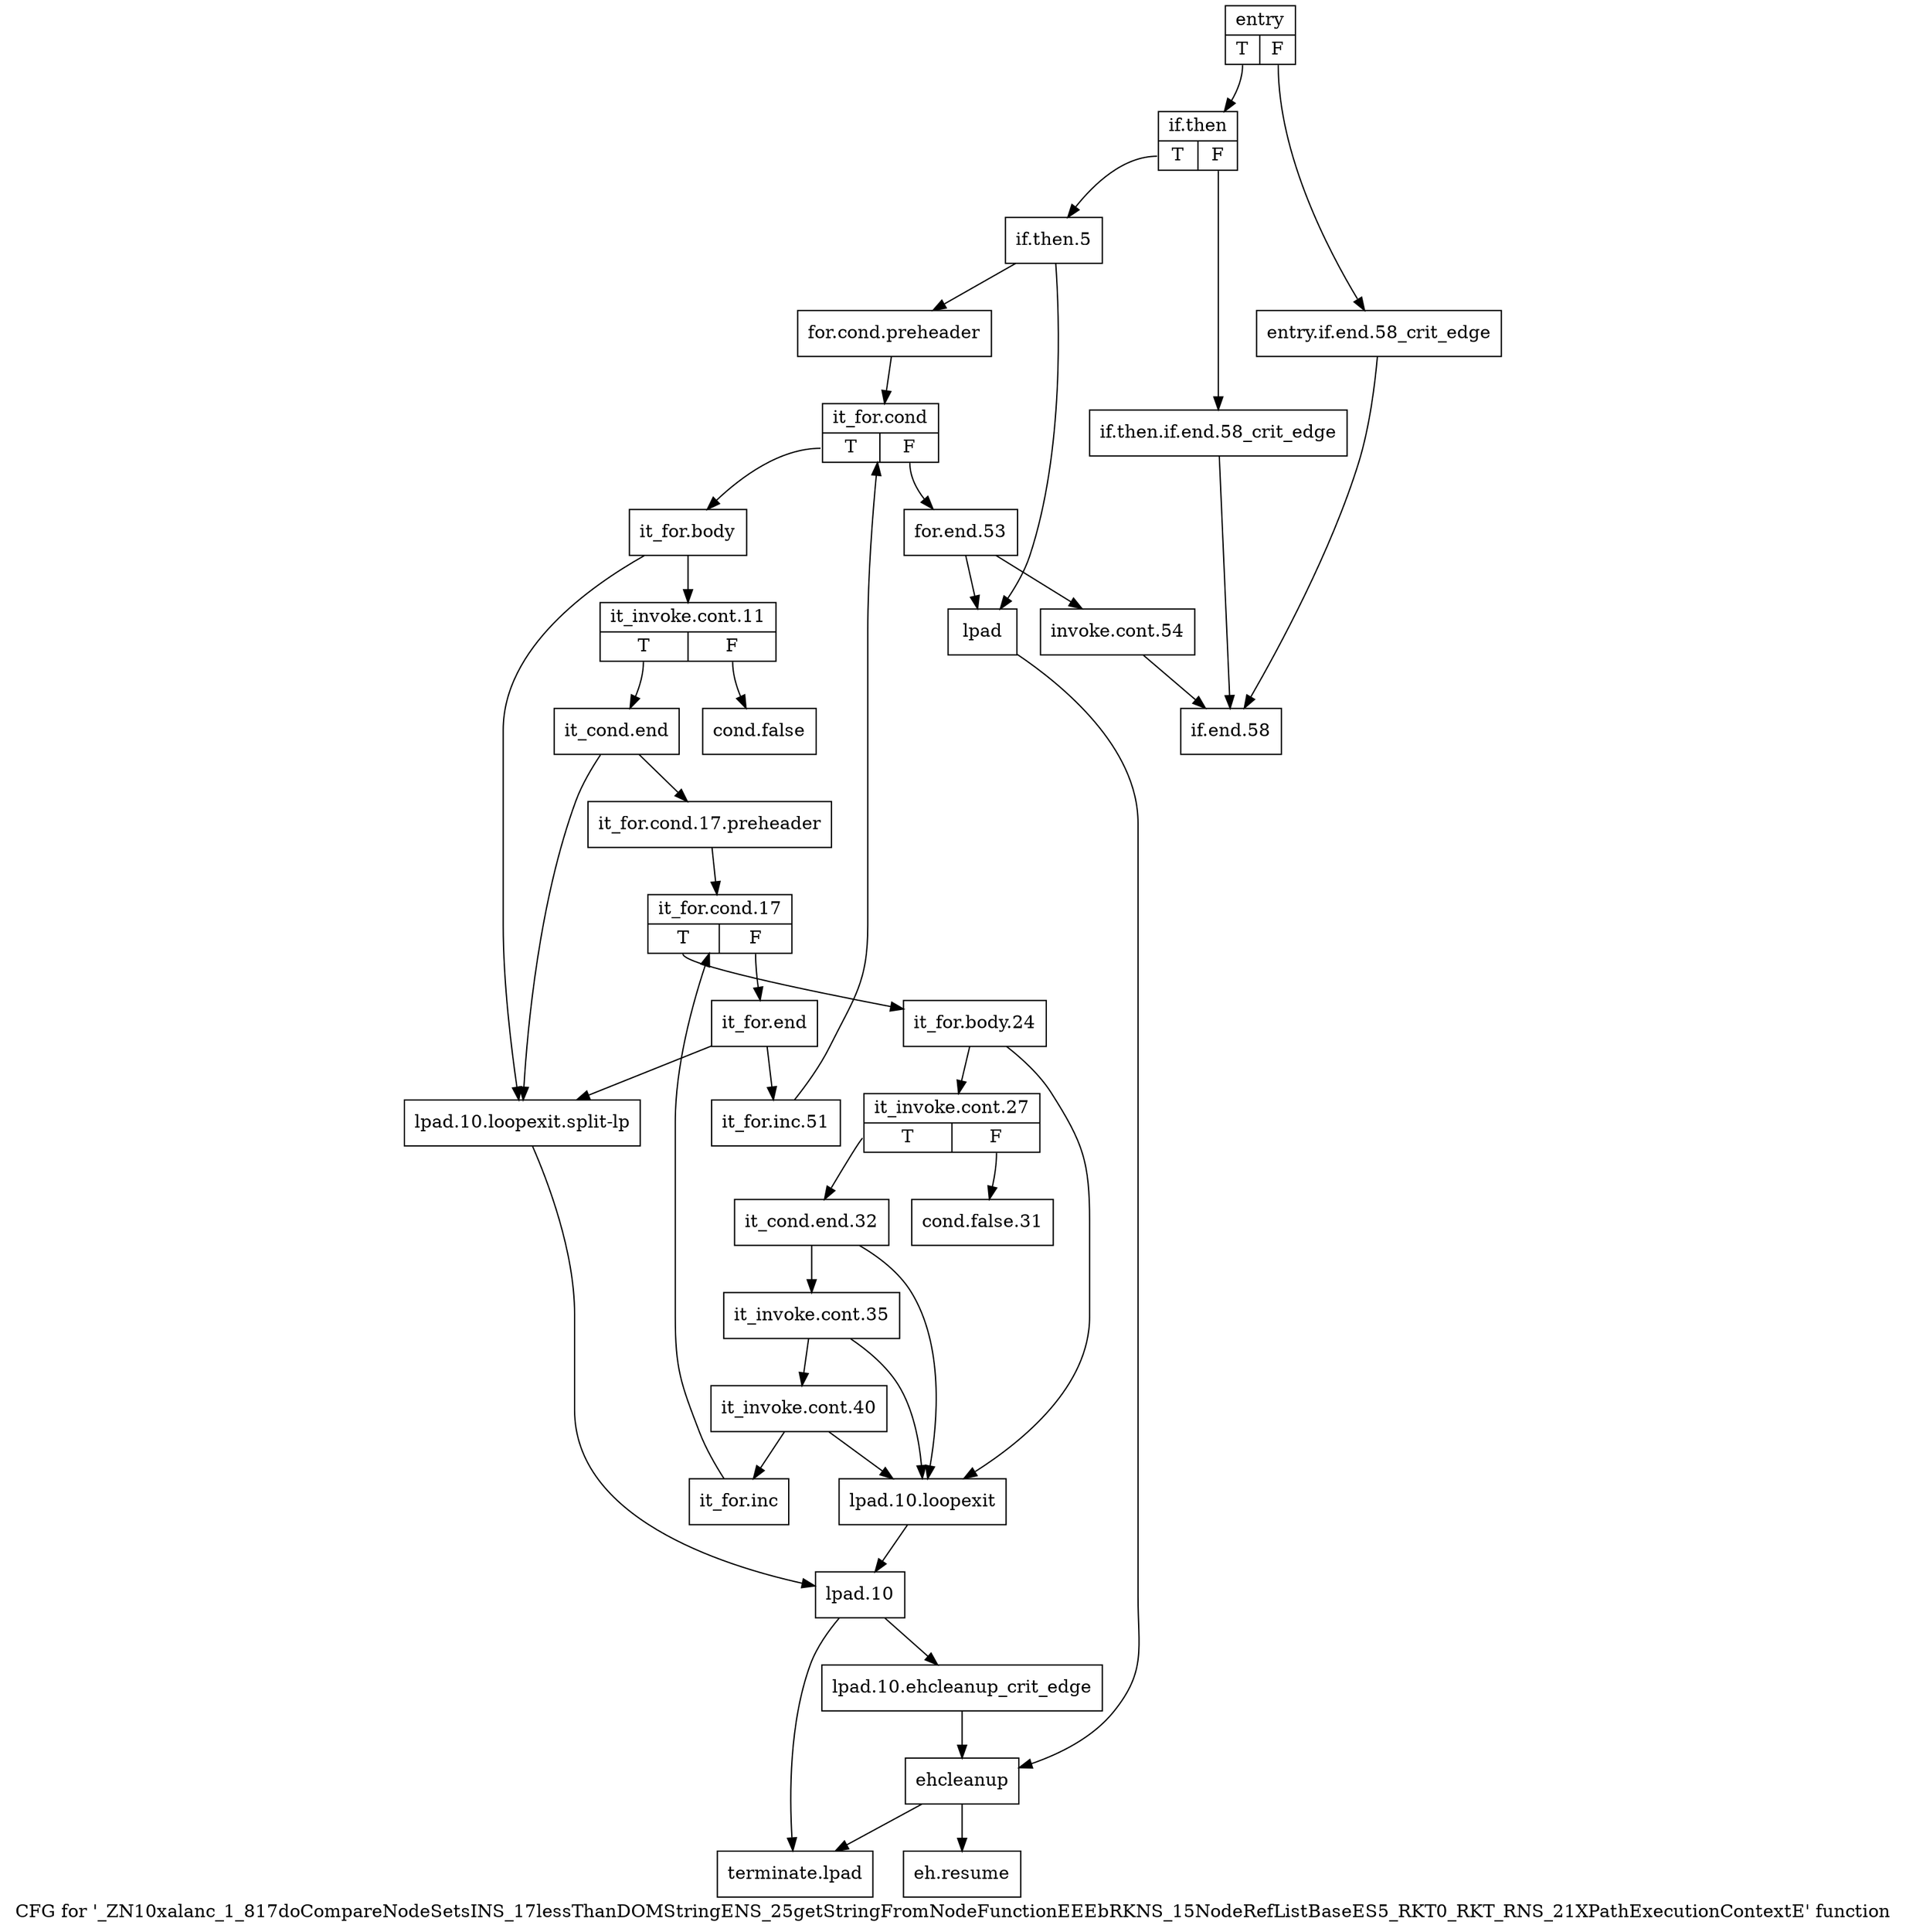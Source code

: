 digraph "CFG for '_ZN10xalanc_1_817doCompareNodeSetsINS_17lessThanDOMStringENS_25getStringFromNodeFunctionEEEbRKNS_15NodeRefListBaseES5_RKT0_RKT_RNS_21XPathExecutionContextE' function" {
	label="CFG for '_ZN10xalanc_1_817doCompareNodeSetsINS_17lessThanDOMStringENS_25getStringFromNodeFunctionEEEbRKNS_15NodeRefListBaseES5_RKT0_RKT_RNS_21XPathExecutionContextE' function";

	Node0x6514f40 [shape=record,label="{entry|{<s0>T|<s1>F}}"];
	Node0x6514f40:s0 -> Node0x6514fe0;
	Node0x6514f40:s1 -> Node0x6514f90;
	Node0x6514f90 [shape=record,label="{entry.if.end.58_crit_edge}"];
	Node0x6514f90 -> Node0x65158a0;
	Node0x6514fe0 [shape=record,label="{if.then|{<s0>T|<s1>F}}"];
	Node0x6514fe0:s0 -> Node0x6515080;
	Node0x6514fe0:s1 -> Node0x6515030;
	Node0x6515030 [shape=record,label="{if.then.if.end.58_crit_edge}"];
	Node0x6515030 -> Node0x65158a0;
	Node0x6515080 [shape=record,label="{if.then.5}"];
	Node0x6515080 -> Node0x65150d0;
	Node0x6515080 -> Node0x6515260;
	Node0x65150d0 [shape=record,label="{for.cond.preheader}"];
	Node0x65150d0 -> Node0x6515120;
	Node0x6515120 [shape=record,label="{it_for.cond|{<s0>T|<s1>F}}"];
	Node0x6515120:s0 -> Node0x6515170;
	Node0x6515120:s1 -> Node0x65157b0;
	Node0x6515170 [shape=record,label="{it_for.body}"];
	Node0x6515170 -> Node0x65151c0;
	Node0x6515170 -> Node0x6515300;
	Node0x65151c0 [shape=record,label="{it_invoke.cont.11|{<s0>T|<s1>F}}"];
	Node0x65151c0:s0 -> Node0x65153f0;
	Node0x65151c0:s1 -> Node0x6515210;
	Node0x6515210 [shape=record,label="{cond.false}"];
	Node0x6515260 [shape=record,label="{lpad}"];
	Node0x6515260 -> Node0x6515850;
	Node0x65152b0 [shape=record,label="{lpad.10.loopexit}"];
	Node0x65152b0 -> Node0x6515350;
	Node0x6515300 [shape=record,label="{lpad.10.loopexit.split-lp}"];
	Node0x6515300 -> Node0x6515350;
	Node0x6515350 [shape=record,label="{lpad.10}"];
	Node0x6515350 -> Node0x65153a0;
	Node0x6515350 -> Node0x6515940;
	Node0x65153a0 [shape=record,label="{lpad.10.ehcleanup_crit_edge}"];
	Node0x65153a0 -> Node0x6515850;
	Node0x65153f0 [shape=record,label="{it_cond.end}"];
	Node0x65153f0 -> Node0x6515440;
	Node0x65153f0 -> Node0x6515300;
	Node0x6515440 [shape=record,label="{it_for.cond.17.preheader}"];
	Node0x6515440 -> Node0x6515490;
	Node0x6515490 [shape=record,label="{it_for.cond.17|{<s0>T|<s1>F}}"];
	Node0x6515490:s0 -> Node0x65154e0;
	Node0x6515490:s1 -> Node0x6515710;
	Node0x65154e0 [shape=record,label="{it_for.body.24}"];
	Node0x65154e0 -> Node0x6515530;
	Node0x65154e0 -> Node0x65152b0;
	Node0x6515530 [shape=record,label="{it_invoke.cont.27|{<s0>T|<s1>F}}"];
	Node0x6515530:s0 -> Node0x65155d0;
	Node0x6515530:s1 -> Node0x6515580;
	Node0x6515580 [shape=record,label="{cond.false.31}"];
	Node0x65155d0 [shape=record,label="{it_cond.end.32}"];
	Node0x65155d0 -> Node0x6515620;
	Node0x65155d0 -> Node0x65152b0;
	Node0x6515620 [shape=record,label="{it_invoke.cont.35}"];
	Node0x6515620 -> Node0x6515670;
	Node0x6515620 -> Node0x65152b0;
	Node0x6515670 [shape=record,label="{it_invoke.cont.40}"];
	Node0x6515670 -> Node0x65156c0;
	Node0x6515670 -> Node0x65152b0;
	Node0x65156c0 [shape=record,label="{it_for.inc}"];
	Node0x65156c0 -> Node0x6515490;
	Node0x6515710 [shape=record,label="{it_for.end}"];
	Node0x6515710 -> Node0x6515760;
	Node0x6515710 -> Node0x6515300;
	Node0x6515760 [shape=record,label="{it_for.inc.51}"];
	Node0x6515760 -> Node0x6515120;
	Node0x65157b0 [shape=record,label="{for.end.53}"];
	Node0x65157b0 -> Node0x6515800;
	Node0x65157b0 -> Node0x6515260;
	Node0x6515800 [shape=record,label="{invoke.cont.54}"];
	Node0x6515800 -> Node0x65158a0;
	Node0x6515850 [shape=record,label="{ehcleanup}"];
	Node0x6515850 -> Node0x65158f0;
	Node0x6515850 -> Node0x6515940;
	Node0x65158a0 [shape=record,label="{if.end.58}"];
	Node0x65158f0 [shape=record,label="{eh.resume}"];
	Node0x6515940 [shape=record,label="{terminate.lpad}"];
}
